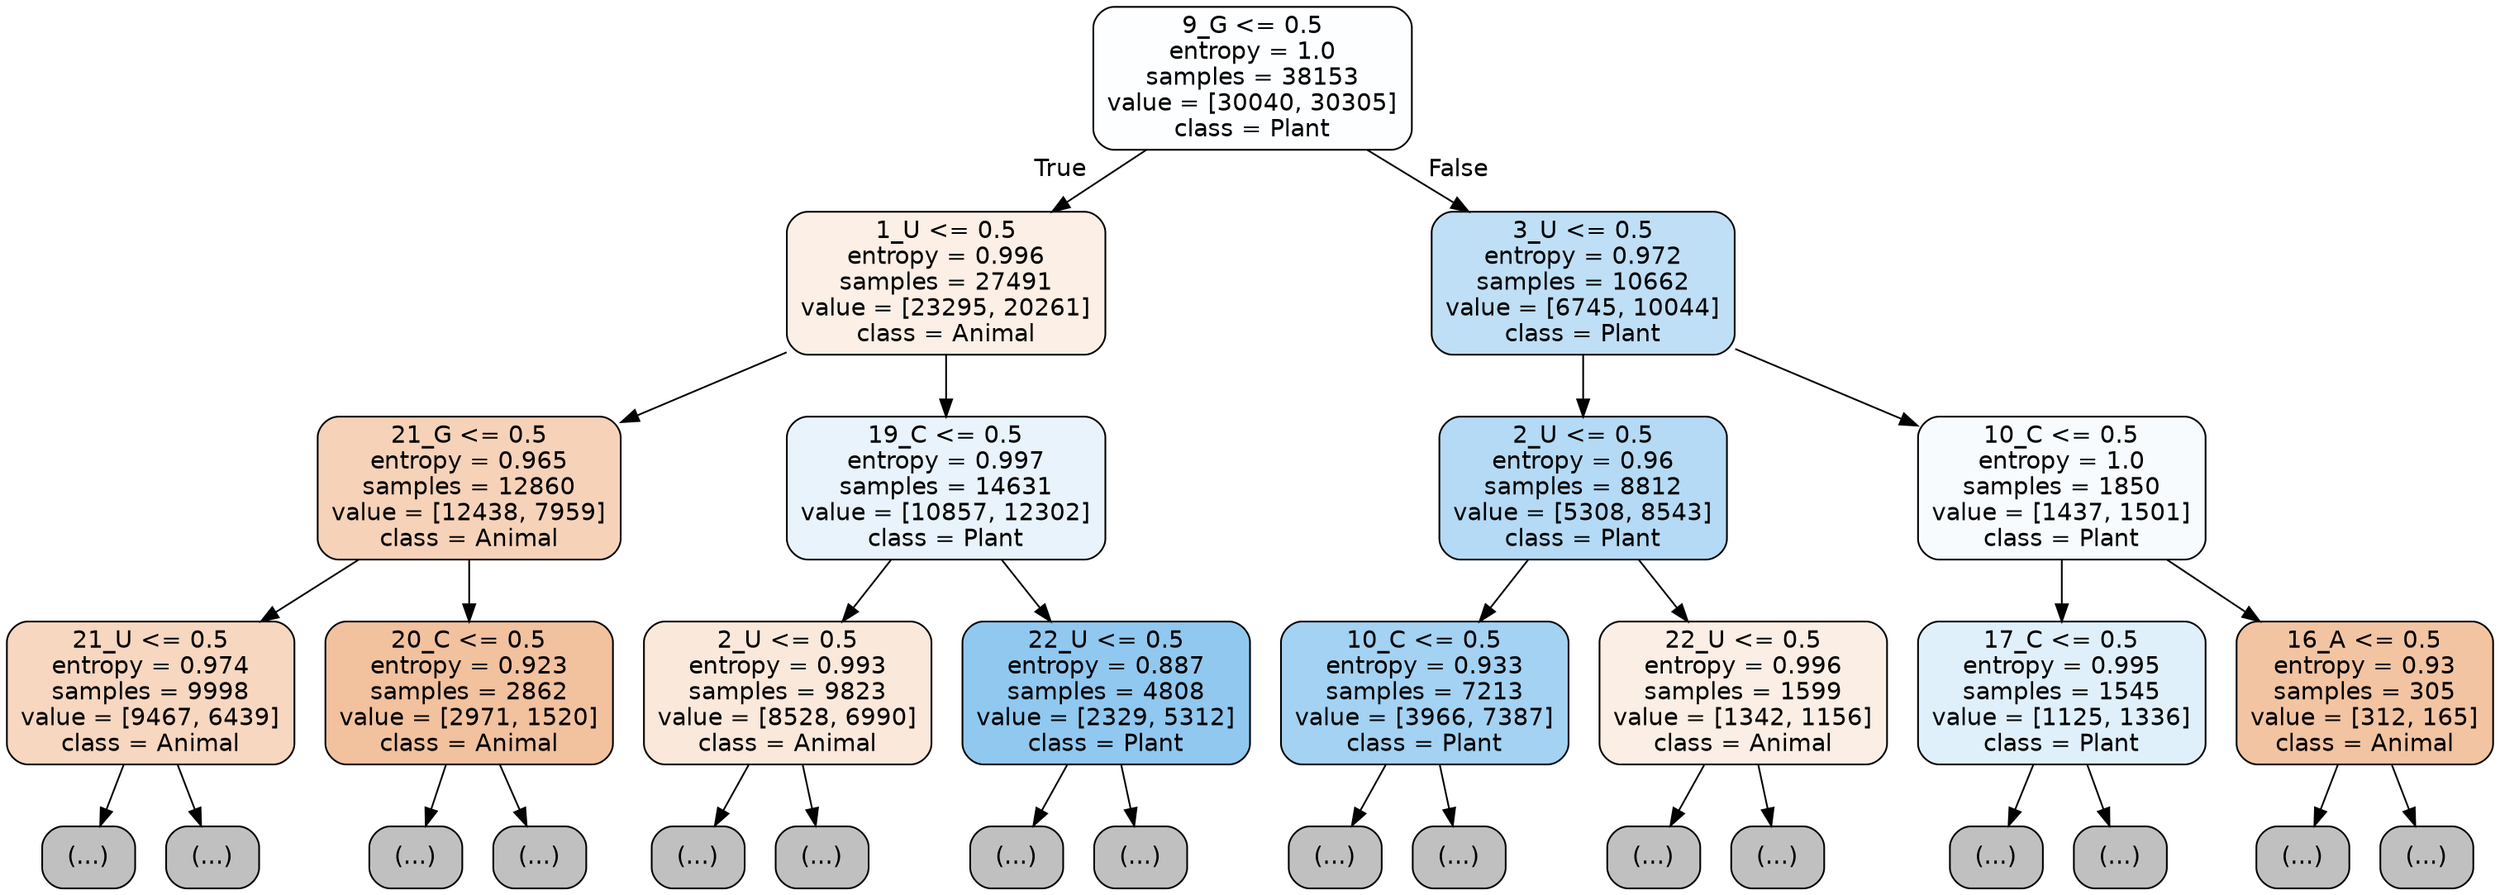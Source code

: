 digraph Tree {
node [shape=box, style="filled, rounded", color="black", fontname="helvetica"] ;
edge [fontname="helvetica"] ;
0 [label="9_G <= 0.5\nentropy = 1.0\nsamples = 38153\nvalue = [30040, 30305]\nclass = Plant", fillcolor="#fdfeff"] ;
1 [label="1_U <= 0.5\nentropy = 0.996\nsamples = 27491\nvalue = [23295, 20261]\nclass = Animal", fillcolor="#fcefe5"] ;
0 -> 1 [labeldistance=2.5, labelangle=45, headlabel="True"] ;
2 [label="21_G <= 0.5\nentropy = 0.965\nsamples = 12860\nvalue = [12438, 7959]\nclass = Animal", fillcolor="#f6d2b8"] ;
1 -> 2 ;
3 [label="21_U <= 0.5\nentropy = 0.974\nsamples = 9998\nvalue = [9467, 6439]\nclass = Animal", fillcolor="#f7d7c0"] ;
2 -> 3 ;
4 [label="(...)", fillcolor="#C0C0C0"] ;
3 -> 4 ;
4251 [label="(...)", fillcolor="#C0C0C0"] ;
3 -> 4251 ;
5656 [label="20_C <= 0.5\nentropy = 0.923\nsamples = 2862\nvalue = [2971, 1520]\nclass = Animal", fillcolor="#f2c19e"] ;
2 -> 5656 ;
5657 [label="(...)", fillcolor="#C0C0C0"] ;
5656 -> 5657 ;
6932 [label="(...)", fillcolor="#C0C0C0"] ;
5656 -> 6932 ;
7191 [label="19_C <= 0.5\nentropy = 0.997\nsamples = 14631\nvalue = [10857, 12302]\nclass = Plant", fillcolor="#e8f3fc"] ;
1 -> 7191 ;
7192 [label="2_U <= 0.5\nentropy = 0.993\nsamples = 9823\nvalue = [8528, 6990]\nclass = Animal", fillcolor="#fae8db"] ;
7191 -> 7192 ;
7193 [label="(...)", fillcolor="#C0C0C0"] ;
7192 -> 7193 ;
10084 [label="(...)", fillcolor="#C0C0C0"] ;
7192 -> 10084 ;
11133 [label="22_U <= 0.5\nentropy = 0.887\nsamples = 4808\nvalue = [2329, 5312]\nclass = Plant", fillcolor="#90c8f0"] ;
7191 -> 11133 ;
11134 [label="(...)", fillcolor="#C0C0C0"] ;
11133 -> 11134 ;
12267 [label="(...)", fillcolor="#C0C0C0"] ;
11133 -> 12267 ;
12462 [label="3_U <= 0.5\nentropy = 0.972\nsamples = 10662\nvalue = [6745, 10044]\nclass = Plant", fillcolor="#bedff6"] ;
0 -> 12462 [labeldistance=2.5, labelangle=-45, headlabel="False"] ;
12463 [label="2_U <= 0.5\nentropy = 0.96\nsamples = 8812\nvalue = [5308, 8543]\nclass = Plant", fillcolor="#b4daf5"] ;
12462 -> 12463 ;
12464 [label="10_C <= 0.5\nentropy = 0.933\nsamples = 7213\nvalue = [3966, 7387]\nclass = Plant", fillcolor="#a3d2f3"] ;
12463 -> 12464 ;
12465 [label="(...)", fillcolor="#C0C0C0"] ;
12464 -> 12465 ;
14468 [label="(...)", fillcolor="#C0C0C0"] ;
12464 -> 14468 ;
14941 [label="22_U <= 0.5\nentropy = 0.996\nsamples = 1599\nvalue = [1342, 1156]\nclass = Animal", fillcolor="#fbeee4"] ;
12463 -> 14941 ;
14942 [label="(...)", fillcolor="#C0C0C0"] ;
14941 -> 14942 ;
15653 [label="(...)", fillcolor="#C0C0C0"] ;
14941 -> 15653 ;
15752 [label="10_C <= 0.5\nentropy = 1.0\nsamples = 1850\nvalue = [1437, 1501]\nclass = Plant", fillcolor="#f7fbfe"] ;
12462 -> 15752 ;
15753 [label="17_C <= 0.5\nentropy = 0.995\nsamples = 1545\nvalue = [1125, 1336]\nclass = Plant", fillcolor="#e0f0fb"] ;
15752 -> 15753 ;
15754 [label="(...)", fillcolor="#C0C0C0"] ;
15753 -> 15754 ;
16401 [label="(...)", fillcolor="#C0C0C0"] ;
15753 -> 16401 ;
16622 [label="16_A <= 0.5\nentropy = 0.93\nsamples = 305\nvalue = [312, 165]\nclass = Animal", fillcolor="#f3c4a2"] ;
15752 -> 16622 ;
16623 [label="(...)", fillcolor="#C0C0C0"] ;
16622 -> 16623 ;
16760 [label="(...)", fillcolor="#C0C0C0"] ;
16622 -> 16760 ;
}